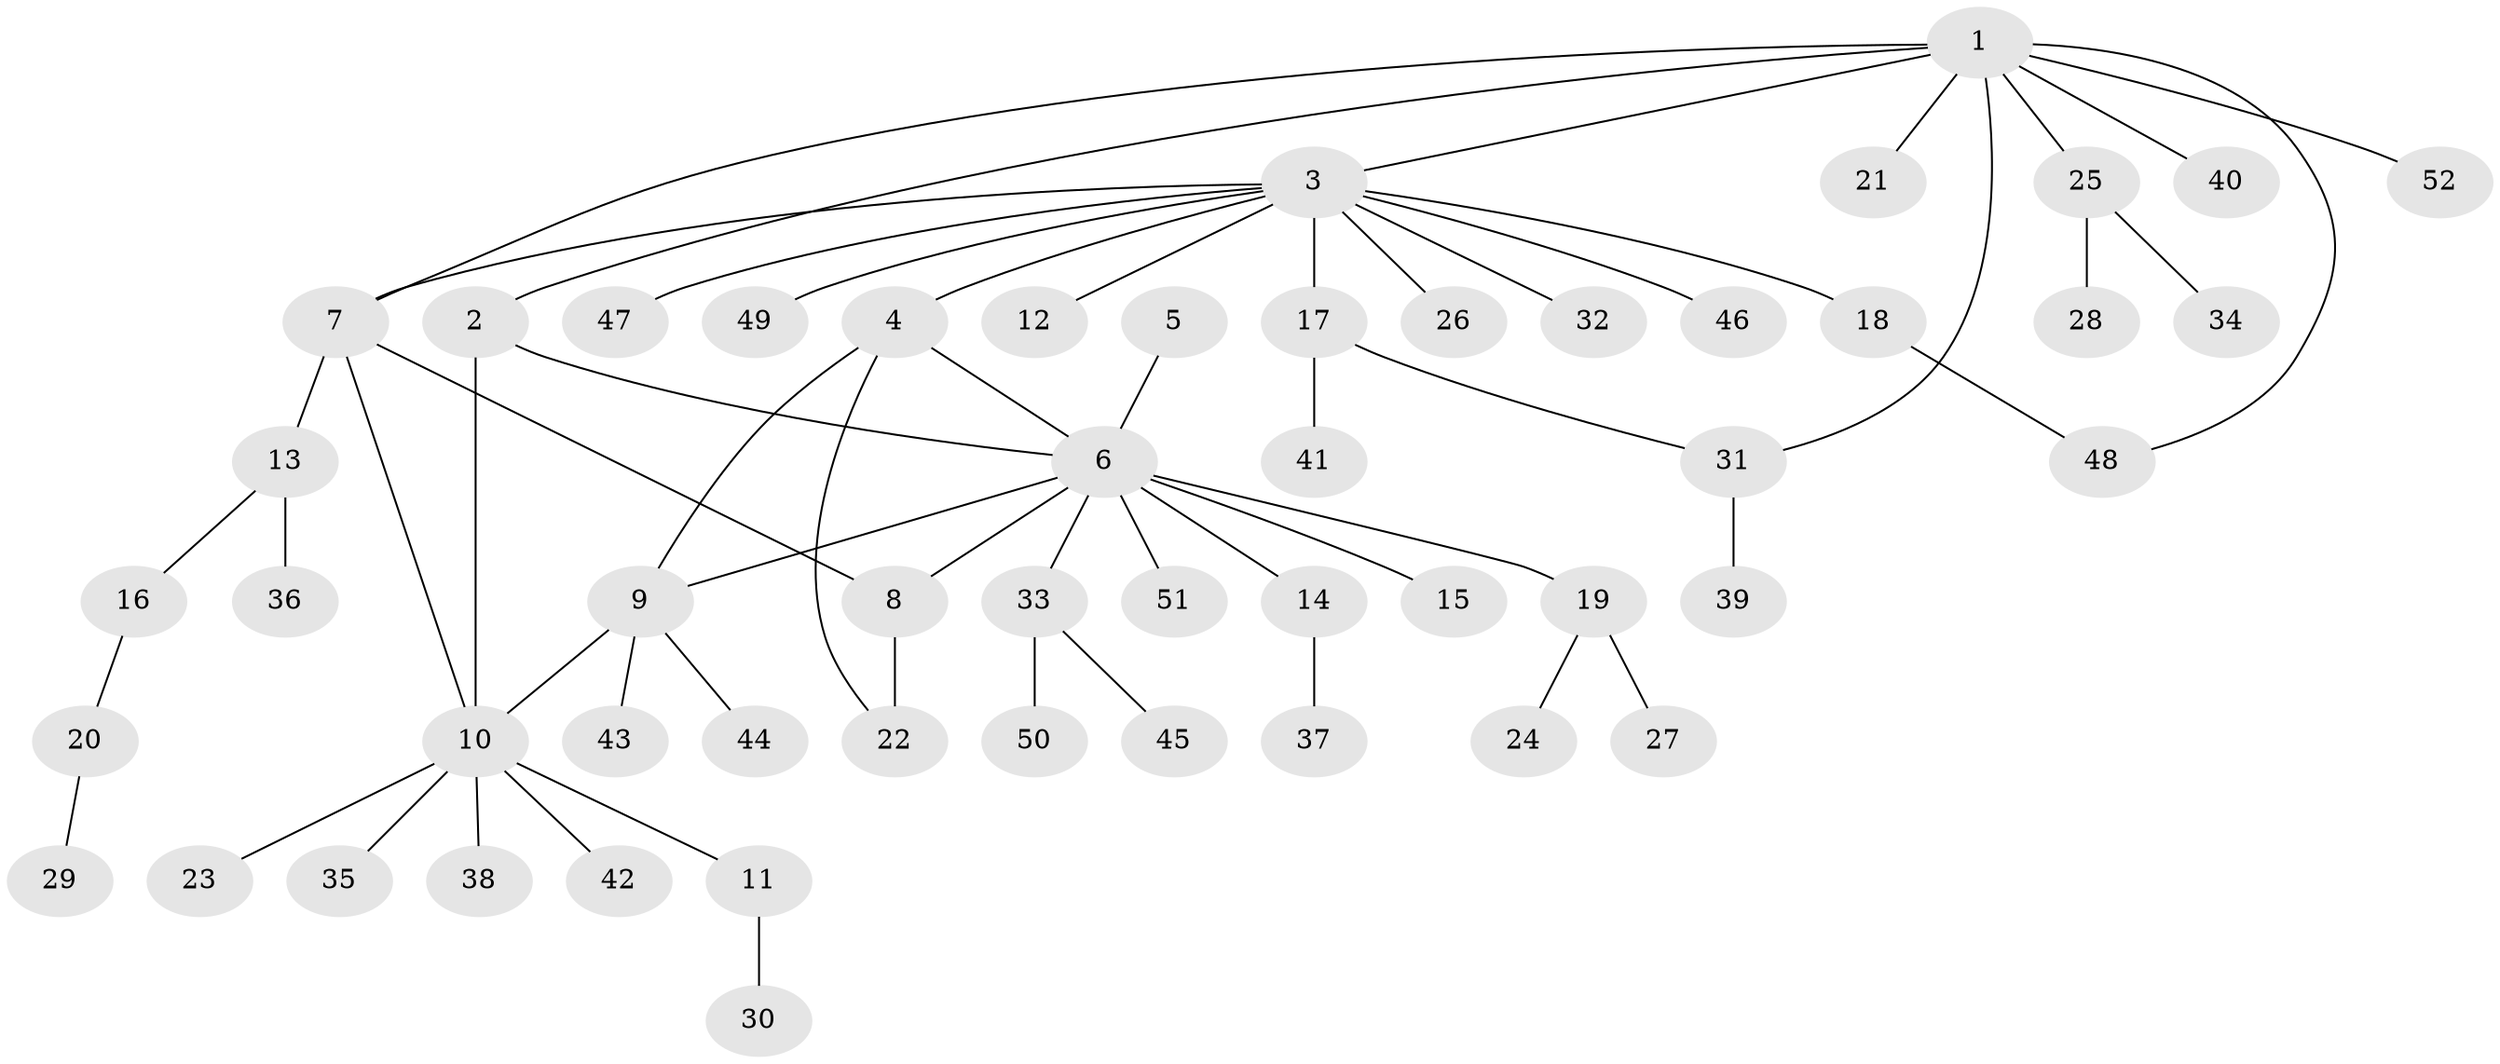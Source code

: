 // coarse degree distribution, {8: 0.05, 3: 0.075, 10: 0.05, 6: 0.025, 1: 0.65, 5: 0.025, 4: 0.025, 2: 0.1}
// Generated by graph-tools (version 1.1) at 2025/42/03/06/25 10:42:13]
// undirected, 52 vertices, 60 edges
graph export_dot {
graph [start="1"]
  node [color=gray90,style=filled];
  1;
  2;
  3;
  4;
  5;
  6;
  7;
  8;
  9;
  10;
  11;
  12;
  13;
  14;
  15;
  16;
  17;
  18;
  19;
  20;
  21;
  22;
  23;
  24;
  25;
  26;
  27;
  28;
  29;
  30;
  31;
  32;
  33;
  34;
  35;
  36;
  37;
  38;
  39;
  40;
  41;
  42;
  43;
  44;
  45;
  46;
  47;
  48;
  49;
  50;
  51;
  52;
  1 -- 2;
  1 -- 3;
  1 -- 7;
  1 -- 21;
  1 -- 25;
  1 -- 31;
  1 -- 40;
  1 -- 48;
  1 -- 52;
  2 -- 6;
  2 -- 10;
  3 -- 4;
  3 -- 7;
  3 -- 12;
  3 -- 17;
  3 -- 18;
  3 -- 26;
  3 -- 32;
  3 -- 46;
  3 -- 47;
  3 -- 49;
  4 -- 6;
  4 -- 9;
  4 -- 22;
  5 -- 6;
  6 -- 8;
  6 -- 9;
  6 -- 14;
  6 -- 15;
  6 -- 19;
  6 -- 33;
  6 -- 51;
  7 -- 8;
  7 -- 10;
  7 -- 13;
  8 -- 22;
  9 -- 10;
  9 -- 43;
  9 -- 44;
  10 -- 11;
  10 -- 23;
  10 -- 35;
  10 -- 38;
  10 -- 42;
  11 -- 30;
  13 -- 16;
  13 -- 36;
  14 -- 37;
  16 -- 20;
  17 -- 31;
  17 -- 41;
  18 -- 48;
  19 -- 24;
  19 -- 27;
  20 -- 29;
  25 -- 28;
  25 -- 34;
  31 -- 39;
  33 -- 45;
  33 -- 50;
}
